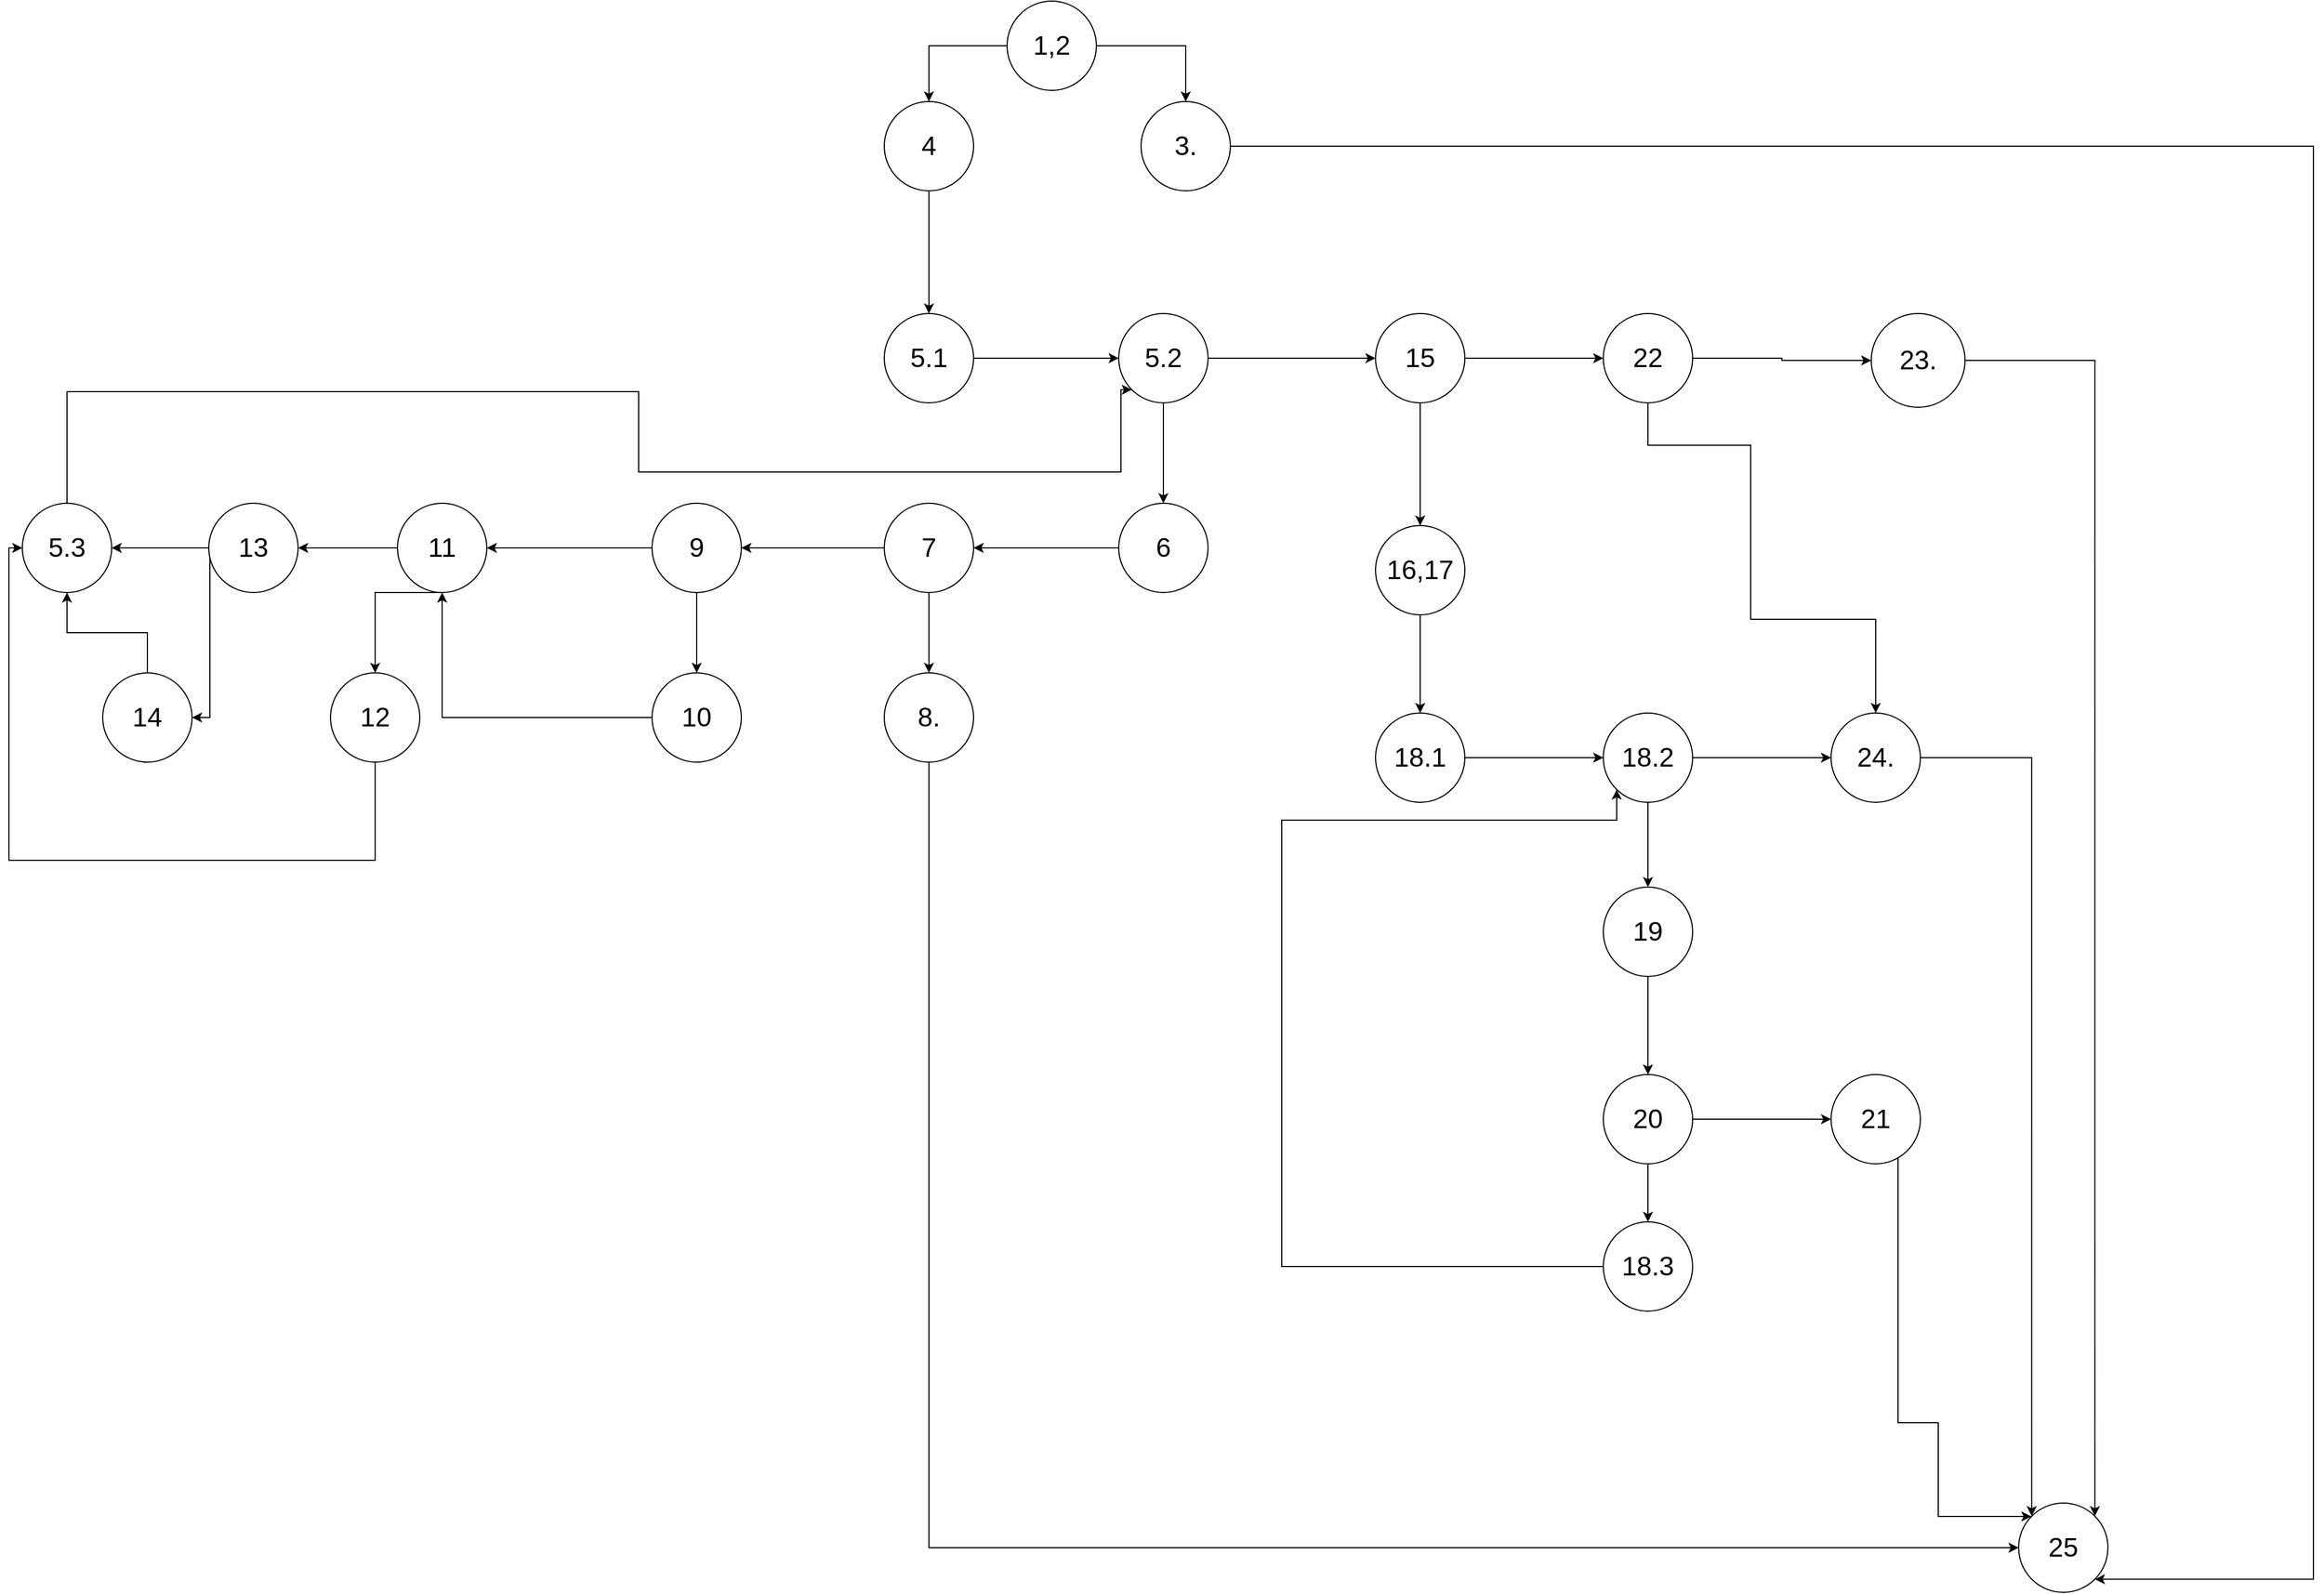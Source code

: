 <mxfile version="27.0.5">
  <diagram name="Page-1" id="oNHioNnpVMdkfkZnejCS">
    <mxGraphModel dx="4183" dy="1467" grid="1" gridSize="12" guides="1" tooltips="1" connect="1" arrows="1" fold="1" page="1" pageScale="1" pageWidth="850" pageHeight="1100" math="0" shadow="0">
      <root>
        <mxCell id="0" />
        <mxCell id="1" parent="0" />
        <mxCell id="UhS12bV-5eenLFscR9gc-3" style="edgeStyle=orthogonalEdgeStyle;rounded=0;orthogonalLoop=1;jettySize=auto;html=1;" edge="1" parent="1" source="UhS12bV-5eenLFscR9gc-1" target="UhS12bV-5eenLFscR9gc-2">
          <mxGeometry relative="1" as="geometry" />
        </mxCell>
        <mxCell id="UhS12bV-5eenLFscR9gc-5" style="edgeStyle=orthogonalEdgeStyle;rounded=0;orthogonalLoop=1;jettySize=auto;html=1;" edge="1" parent="1" source="UhS12bV-5eenLFscR9gc-1" target="UhS12bV-5eenLFscR9gc-4">
          <mxGeometry relative="1" as="geometry" />
        </mxCell>
        <mxCell id="UhS12bV-5eenLFscR9gc-1" value="&lt;font style=&quot;font-size: 24px;&quot;&gt;1,2&lt;/font&gt;" style="ellipse;whiteSpace=wrap;html=1;aspect=fixed;" vertex="1" parent="1">
          <mxGeometry x="210" y="70" width="80" height="80" as="geometry" />
        </mxCell>
        <mxCell id="UhS12bV-5eenLFscR9gc-74" style="edgeStyle=orthogonalEdgeStyle;rounded=0;orthogonalLoop=1;jettySize=auto;html=1;entryX=1;entryY=1;entryDx=0;entryDy=0;" edge="1" parent="1" source="UhS12bV-5eenLFscR9gc-2" target="UhS12bV-5eenLFscR9gc-68">
          <mxGeometry relative="1" as="geometry">
            <Array as="points">
              <mxPoint x="1380" y="200" />
              <mxPoint x="1380" y="1484" />
            </Array>
          </mxGeometry>
        </mxCell>
        <mxCell id="UhS12bV-5eenLFscR9gc-2" value="&lt;span style=&quot;font-size: 24px;&quot;&gt;3.&lt;/span&gt;" style="ellipse;whiteSpace=wrap;html=1;aspect=fixed;" vertex="1" parent="1">
          <mxGeometry x="330" y="160" width="80" height="80" as="geometry" />
        </mxCell>
        <mxCell id="UhS12bV-5eenLFscR9gc-9" style="edgeStyle=orthogonalEdgeStyle;rounded=0;orthogonalLoop=1;jettySize=auto;html=1;" edge="1" parent="1" source="UhS12bV-5eenLFscR9gc-4" target="UhS12bV-5eenLFscR9gc-8">
          <mxGeometry relative="1" as="geometry" />
        </mxCell>
        <mxCell id="UhS12bV-5eenLFscR9gc-4" value="&lt;font style=&quot;font-size: 24px;&quot;&gt;4&lt;/font&gt;" style="ellipse;whiteSpace=wrap;html=1;aspect=fixed;" vertex="1" parent="1">
          <mxGeometry x="100" y="160" width="80" height="80" as="geometry" />
        </mxCell>
        <mxCell id="UhS12bV-5eenLFscR9gc-11" style="edgeStyle=orthogonalEdgeStyle;rounded=0;orthogonalLoop=1;jettySize=auto;html=1;" edge="1" parent="1" source="UhS12bV-5eenLFscR9gc-8" target="UhS12bV-5eenLFscR9gc-10">
          <mxGeometry relative="1" as="geometry" />
        </mxCell>
        <mxCell id="UhS12bV-5eenLFscR9gc-8" value="&lt;font style=&quot;font-size: 24px;&quot;&gt;5.1&lt;/font&gt;" style="ellipse;whiteSpace=wrap;html=1;aspect=fixed;" vertex="1" parent="1">
          <mxGeometry x="100" y="350" width="80" height="80" as="geometry" />
        </mxCell>
        <mxCell id="UhS12bV-5eenLFscR9gc-15" style="edgeStyle=orthogonalEdgeStyle;rounded=0;orthogonalLoop=1;jettySize=auto;html=1;" edge="1" parent="1" source="UhS12bV-5eenLFscR9gc-10" target="UhS12bV-5eenLFscR9gc-12">
          <mxGeometry relative="1" as="geometry" />
        </mxCell>
        <mxCell id="UhS12bV-5eenLFscR9gc-17" style="edgeStyle=orthogonalEdgeStyle;rounded=0;orthogonalLoop=1;jettySize=auto;html=1;" edge="1" parent="1" source="UhS12bV-5eenLFscR9gc-10" target="UhS12bV-5eenLFscR9gc-16">
          <mxGeometry relative="1" as="geometry" />
        </mxCell>
        <mxCell id="UhS12bV-5eenLFscR9gc-10" value="&lt;font style=&quot;font-size: 24px;&quot;&gt;5.2&lt;/font&gt;" style="ellipse;whiteSpace=wrap;html=1;aspect=fixed;" vertex="1" parent="1">
          <mxGeometry x="310" y="350" width="80" height="80" as="geometry" />
        </mxCell>
        <mxCell id="UhS12bV-5eenLFscR9gc-20" style="edgeStyle=orthogonalEdgeStyle;rounded=0;orthogonalLoop=1;jettySize=auto;html=1;" edge="1" parent="1" source="UhS12bV-5eenLFscR9gc-12" target="UhS12bV-5eenLFscR9gc-18">
          <mxGeometry relative="1" as="geometry" />
        </mxCell>
        <mxCell id="UhS12bV-5eenLFscR9gc-12" value="&lt;font style=&quot;font-size: 24px;&quot;&gt;6&lt;/font&gt;" style="ellipse;whiteSpace=wrap;html=1;aspect=fixed;" vertex="1" parent="1">
          <mxGeometry x="310" y="520" width="80" height="80" as="geometry" />
        </mxCell>
        <mxCell id="UhS12bV-5eenLFscR9gc-42" style="edgeStyle=orthogonalEdgeStyle;rounded=0;orthogonalLoop=1;jettySize=auto;html=1;" edge="1" parent="1" source="UhS12bV-5eenLFscR9gc-16" target="UhS12bV-5eenLFscR9gc-43">
          <mxGeometry relative="1" as="geometry">
            <mxPoint x="583.0" y="550" as="targetPoint" />
          </mxGeometry>
        </mxCell>
        <mxCell id="UhS12bV-5eenLFscR9gc-45" style="edgeStyle=orthogonalEdgeStyle;rounded=0;orthogonalLoop=1;jettySize=auto;html=1;" edge="1" parent="1" source="UhS12bV-5eenLFscR9gc-16" target="UhS12bV-5eenLFscR9gc-44">
          <mxGeometry relative="1" as="geometry" />
        </mxCell>
        <mxCell id="UhS12bV-5eenLFscR9gc-16" value="&lt;font style=&quot;font-size: 24px;&quot;&gt;15&lt;/font&gt;" style="ellipse;whiteSpace=wrap;html=1;aspect=fixed;" vertex="1" parent="1">
          <mxGeometry x="540" y="350" width="80" height="80" as="geometry" />
        </mxCell>
        <mxCell id="UhS12bV-5eenLFscR9gc-22" style="edgeStyle=orthogonalEdgeStyle;rounded=0;orthogonalLoop=1;jettySize=auto;html=1;" edge="1" parent="1" source="UhS12bV-5eenLFscR9gc-18" target="UhS12bV-5eenLFscR9gc-21">
          <mxGeometry relative="1" as="geometry" />
        </mxCell>
        <mxCell id="UhS12bV-5eenLFscR9gc-24" style="edgeStyle=orthogonalEdgeStyle;rounded=0;orthogonalLoop=1;jettySize=auto;html=1;" edge="1" parent="1" source="UhS12bV-5eenLFscR9gc-18" target="UhS12bV-5eenLFscR9gc-23">
          <mxGeometry relative="1" as="geometry" />
        </mxCell>
        <mxCell id="UhS12bV-5eenLFscR9gc-18" value="&lt;font style=&quot;font-size: 24px;&quot;&gt;7&lt;/font&gt;" style="ellipse;whiteSpace=wrap;html=1;aspect=fixed;" vertex="1" parent="1">
          <mxGeometry x="100" y="520" width="80" height="80" as="geometry" />
        </mxCell>
        <mxCell id="UhS12bV-5eenLFscR9gc-70" style="edgeStyle=orthogonalEdgeStyle;rounded=0;orthogonalLoop=1;jettySize=auto;html=1;entryX=0;entryY=0.5;entryDx=0;entryDy=0;" edge="1" parent="1" source="UhS12bV-5eenLFscR9gc-21" target="UhS12bV-5eenLFscR9gc-68">
          <mxGeometry relative="1" as="geometry">
            <Array as="points">
              <mxPoint x="140" y="1456" />
            </Array>
          </mxGeometry>
        </mxCell>
        <mxCell id="UhS12bV-5eenLFscR9gc-21" value="&lt;font style=&quot;font-size: 24px;&quot;&gt;8.&lt;/font&gt;" style="ellipse;whiteSpace=wrap;html=1;aspect=fixed;" vertex="1" parent="1">
          <mxGeometry x="100" y="672" width="80" height="80" as="geometry" />
        </mxCell>
        <mxCell id="UhS12bV-5eenLFscR9gc-26" style="edgeStyle=orthogonalEdgeStyle;rounded=0;orthogonalLoop=1;jettySize=auto;html=1;" edge="1" parent="1" source="UhS12bV-5eenLFscR9gc-23" target="UhS12bV-5eenLFscR9gc-25">
          <mxGeometry relative="1" as="geometry" />
        </mxCell>
        <mxCell id="UhS12bV-5eenLFscR9gc-28" style="edgeStyle=orthogonalEdgeStyle;rounded=0;orthogonalLoop=1;jettySize=auto;html=1;" edge="1" parent="1" source="UhS12bV-5eenLFscR9gc-23" target="UhS12bV-5eenLFscR9gc-27">
          <mxGeometry relative="1" as="geometry" />
        </mxCell>
        <mxCell id="UhS12bV-5eenLFscR9gc-23" value="&lt;font style=&quot;font-size: 24px;&quot;&gt;9&lt;/font&gt;" style="ellipse;whiteSpace=wrap;html=1;aspect=fixed;" vertex="1" parent="1">
          <mxGeometry x="-108" y="520" width="80" height="80" as="geometry" />
        </mxCell>
        <mxCell id="UhS12bV-5eenLFscR9gc-34" style="edgeStyle=orthogonalEdgeStyle;rounded=0;orthogonalLoop=1;jettySize=auto;html=1;" edge="1" parent="1" source="UhS12bV-5eenLFscR9gc-25" target="UhS12bV-5eenLFscR9gc-27">
          <mxGeometry relative="1" as="geometry">
            <mxPoint x="-180" y="660" as="targetPoint" />
          </mxGeometry>
        </mxCell>
        <mxCell id="UhS12bV-5eenLFscR9gc-25" value="&lt;font style=&quot;font-size: 24px;&quot;&gt;10&lt;/font&gt;" style="ellipse;whiteSpace=wrap;html=1;aspect=fixed;" vertex="1" parent="1">
          <mxGeometry x="-108" y="672" width="80" height="80" as="geometry" />
        </mxCell>
        <mxCell id="UhS12bV-5eenLFscR9gc-30" style="edgeStyle=orthogonalEdgeStyle;rounded=0;orthogonalLoop=1;jettySize=auto;html=1;" edge="1" parent="1" source="UhS12bV-5eenLFscR9gc-27" target="UhS12bV-5eenLFscR9gc-29">
          <mxGeometry relative="1" as="geometry">
            <Array as="points">
              <mxPoint x="-356" y="600" />
            </Array>
          </mxGeometry>
        </mxCell>
        <mxCell id="UhS12bV-5eenLFscR9gc-32" style="edgeStyle=orthogonalEdgeStyle;rounded=0;orthogonalLoop=1;jettySize=auto;html=1;" edge="1" parent="1" source="UhS12bV-5eenLFscR9gc-27" target="UhS12bV-5eenLFscR9gc-31">
          <mxGeometry relative="1" as="geometry" />
        </mxCell>
        <mxCell id="UhS12bV-5eenLFscR9gc-27" value="&lt;font style=&quot;font-size: 24px;&quot;&gt;11&lt;/font&gt;" style="ellipse;whiteSpace=wrap;html=1;aspect=fixed;" vertex="1" parent="1">
          <mxGeometry x="-336" y="520" width="80" height="80" as="geometry" />
        </mxCell>
        <mxCell id="UhS12bV-5eenLFscR9gc-75" style="edgeStyle=orthogonalEdgeStyle;rounded=0;orthogonalLoop=1;jettySize=auto;html=1;" edge="1" parent="1" source="UhS12bV-5eenLFscR9gc-29" target="UhS12bV-5eenLFscR9gc-37">
          <mxGeometry relative="1" as="geometry">
            <Array as="points">
              <mxPoint x="-356" y="840" />
              <mxPoint x="-684" y="840" />
              <mxPoint x="-684" y="560" />
            </Array>
          </mxGeometry>
        </mxCell>
        <mxCell id="UhS12bV-5eenLFscR9gc-29" value="&lt;font style=&quot;font-size: 24px;&quot;&gt;12&lt;/font&gt;" style="ellipse;whiteSpace=wrap;html=1;aspect=fixed;" vertex="1" parent="1">
          <mxGeometry x="-396" y="672" width="80" height="80" as="geometry" />
        </mxCell>
        <mxCell id="UhS12bV-5eenLFscR9gc-36" style="edgeStyle=orthogonalEdgeStyle;rounded=0;orthogonalLoop=1;jettySize=auto;html=1;" edge="1" parent="1" source="UhS12bV-5eenLFscR9gc-31" target="UhS12bV-5eenLFscR9gc-35">
          <mxGeometry relative="1" as="geometry">
            <Array as="points">
              <mxPoint x="-504" y="712" />
            </Array>
          </mxGeometry>
        </mxCell>
        <mxCell id="UhS12bV-5eenLFscR9gc-38" style="edgeStyle=orthogonalEdgeStyle;rounded=0;orthogonalLoop=1;jettySize=auto;html=1;" edge="1" parent="1" source="UhS12bV-5eenLFscR9gc-31" target="UhS12bV-5eenLFscR9gc-37">
          <mxGeometry relative="1" as="geometry" />
        </mxCell>
        <mxCell id="UhS12bV-5eenLFscR9gc-31" value="&lt;font style=&quot;font-size: 24px;&quot;&gt;13&lt;/font&gt;" style="ellipse;whiteSpace=wrap;html=1;aspect=fixed;" vertex="1" parent="1">
          <mxGeometry x="-505" y="520" width="80" height="80" as="geometry" />
        </mxCell>
        <mxCell id="UhS12bV-5eenLFscR9gc-40" style="edgeStyle=orthogonalEdgeStyle;rounded=0;orthogonalLoop=1;jettySize=auto;html=1;" edge="1" parent="1" source="UhS12bV-5eenLFscR9gc-35" target="UhS12bV-5eenLFscR9gc-37">
          <mxGeometry relative="1" as="geometry" />
        </mxCell>
        <mxCell id="UhS12bV-5eenLFscR9gc-35" value="&lt;font style=&quot;font-size: 24px;&quot;&gt;14&lt;/font&gt;" style="ellipse;whiteSpace=wrap;html=1;aspect=fixed;" vertex="1" parent="1">
          <mxGeometry x="-600" y="672" width="80" height="80" as="geometry" />
        </mxCell>
        <mxCell id="UhS12bV-5eenLFscR9gc-39" style="edgeStyle=orthogonalEdgeStyle;rounded=0;orthogonalLoop=1;jettySize=auto;html=1;entryX=0;entryY=1;entryDx=0;entryDy=0;" edge="1" parent="1" source="UhS12bV-5eenLFscR9gc-37" target="UhS12bV-5eenLFscR9gc-10">
          <mxGeometry relative="1" as="geometry">
            <mxPoint x="312" y="456" as="targetPoint" />
            <Array as="points">
              <mxPoint x="-632" y="420" />
              <mxPoint x="-120" y="420" />
              <mxPoint x="-120" y="492" />
              <mxPoint x="312" y="492" />
              <mxPoint x="312" y="418" />
            </Array>
          </mxGeometry>
        </mxCell>
        <mxCell id="UhS12bV-5eenLFscR9gc-37" value="&lt;font style=&quot;font-size: 24px;&quot;&gt;5.3&lt;/font&gt;" style="ellipse;whiteSpace=wrap;html=1;aspect=fixed;" vertex="1" parent="1">
          <mxGeometry x="-672" y="520" width="80" height="80" as="geometry" />
        </mxCell>
        <mxCell id="UhS12bV-5eenLFscR9gc-47" style="edgeStyle=orthogonalEdgeStyle;rounded=0;orthogonalLoop=1;jettySize=auto;html=1;" edge="1" parent="1" source="UhS12bV-5eenLFscR9gc-43" target="UhS12bV-5eenLFscR9gc-46">
          <mxGeometry relative="1" as="geometry" />
        </mxCell>
        <mxCell id="UhS12bV-5eenLFscR9gc-43" value="&lt;font style=&quot;font-size: 24px;&quot;&gt;16,17&lt;/font&gt;" style="ellipse;whiteSpace=wrap;html=1;aspect=fixed;" vertex="1" parent="1">
          <mxGeometry x="540" y="540" width="80" height="80" as="geometry" />
        </mxCell>
        <mxCell id="UhS12bV-5eenLFscR9gc-66" style="edgeStyle=orthogonalEdgeStyle;rounded=0;orthogonalLoop=1;jettySize=auto;html=1;" edge="1" parent="1" source="UhS12bV-5eenLFscR9gc-44" target="UhS12bV-5eenLFscR9gc-65">
          <mxGeometry relative="1" as="geometry" />
        </mxCell>
        <mxCell id="UhS12bV-5eenLFscR9gc-67" style="edgeStyle=orthogonalEdgeStyle;rounded=0;orthogonalLoop=1;jettySize=auto;html=1;" edge="1" parent="1" source="UhS12bV-5eenLFscR9gc-44" target="UhS12bV-5eenLFscR9gc-52">
          <mxGeometry relative="1" as="geometry">
            <Array as="points">
              <mxPoint x="784" y="468" />
              <mxPoint x="876" y="468" />
              <mxPoint x="876" y="624" />
              <mxPoint x="988" y="624" />
            </Array>
          </mxGeometry>
        </mxCell>
        <mxCell id="UhS12bV-5eenLFscR9gc-44" value="&lt;font style=&quot;font-size: 24px;&quot;&gt;22&lt;/font&gt;" style="ellipse;whiteSpace=wrap;html=1;aspect=fixed;" vertex="1" parent="1">
          <mxGeometry x="744" y="350" width="80" height="80" as="geometry" />
        </mxCell>
        <mxCell id="UhS12bV-5eenLFscR9gc-49" style="edgeStyle=orthogonalEdgeStyle;rounded=0;orthogonalLoop=1;jettySize=auto;html=1;" edge="1" parent="1" source="UhS12bV-5eenLFscR9gc-46" target="UhS12bV-5eenLFscR9gc-48">
          <mxGeometry relative="1" as="geometry" />
        </mxCell>
        <mxCell id="UhS12bV-5eenLFscR9gc-46" value="&lt;font style=&quot;font-size: 24px;&quot;&gt;18.1&lt;/font&gt;" style="ellipse;whiteSpace=wrap;html=1;aspect=fixed;" vertex="1" parent="1">
          <mxGeometry x="540" y="708" width="80" height="80" as="geometry" />
        </mxCell>
        <mxCell id="UhS12bV-5eenLFscR9gc-51" style="edgeStyle=orthogonalEdgeStyle;rounded=0;orthogonalLoop=1;jettySize=auto;html=1;" edge="1" parent="1" source="UhS12bV-5eenLFscR9gc-48" target="UhS12bV-5eenLFscR9gc-50">
          <mxGeometry relative="1" as="geometry" />
        </mxCell>
        <mxCell id="UhS12bV-5eenLFscR9gc-53" style="edgeStyle=orthogonalEdgeStyle;rounded=0;orthogonalLoop=1;jettySize=auto;html=1;" edge="1" parent="1" source="UhS12bV-5eenLFscR9gc-48" target="UhS12bV-5eenLFscR9gc-52">
          <mxGeometry relative="1" as="geometry" />
        </mxCell>
        <mxCell id="UhS12bV-5eenLFscR9gc-48" value="&lt;font style=&quot;font-size: 24px;&quot;&gt;18.2&lt;/font&gt;" style="ellipse;whiteSpace=wrap;html=1;aspect=fixed;" vertex="1" parent="1">
          <mxGeometry x="744" y="708" width="80" height="80" as="geometry" />
        </mxCell>
        <mxCell id="UhS12bV-5eenLFscR9gc-55" style="edgeStyle=orthogonalEdgeStyle;rounded=0;orthogonalLoop=1;jettySize=auto;html=1;" edge="1" parent="1" source="UhS12bV-5eenLFscR9gc-60" target="UhS12bV-5eenLFscR9gc-54">
          <mxGeometry relative="1" as="geometry" />
        </mxCell>
        <mxCell id="UhS12bV-5eenLFscR9gc-61" style="edgeStyle=orthogonalEdgeStyle;rounded=0;orthogonalLoop=1;jettySize=auto;html=1;" edge="1" parent="1" source="UhS12bV-5eenLFscR9gc-50" target="UhS12bV-5eenLFscR9gc-60">
          <mxGeometry relative="1" as="geometry" />
        </mxCell>
        <mxCell id="UhS12bV-5eenLFscR9gc-50" value="&lt;span style=&quot;font-size: 24px;&quot;&gt;19&lt;/span&gt;" style="ellipse;whiteSpace=wrap;html=1;aspect=fixed;" vertex="1" parent="1">
          <mxGeometry x="744" y="864" width="80" height="80" as="geometry" />
        </mxCell>
        <mxCell id="UhS12bV-5eenLFscR9gc-71" style="edgeStyle=orthogonalEdgeStyle;rounded=0;orthogonalLoop=1;jettySize=auto;html=1;entryX=0;entryY=0;entryDx=0;entryDy=0;" edge="1" parent="1" source="UhS12bV-5eenLFscR9gc-52" target="UhS12bV-5eenLFscR9gc-68">
          <mxGeometry relative="1" as="geometry" />
        </mxCell>
        <mxCell id="UhS12bV-5eenLFscR9gc-52" value="&lt;font style=&quot;font-size: 24px;&quot;&gt;24.&lt;/font&gt;" style="ellipse;whiteSpace=wrap;html=1;aspect=fixed;" vertex="1" parent="1">
          <mxGeometry x="948" y="708" width="80" height="80" as="geometry" />
        </mxCell>
        <mxCell id="UhS12bV-5eenLFscR9gc-76" style="edgeStyle=orthogonalEdgeStyle;rounded=0;orthogonalLoop=1;jettySize=auto;html=1;" edge="1" parent="1" source="UhS12bV-5eenLFscR9gc-54" target="UhS12bV-5eenLFscR9gc-68">
          <mxGeometry relative="1" as="geometry">
            <Array as="points">
              <mxPoint x="1008" y="1344" />
              <mxPoint x="1044" y="1344" />
              <mxPoint x="1044" y="1428" />
            </Array>
          </mxGeometry>
        </mxCell>
        <mxCell id="UhS12bV-5eenLFscR9gc-54" value="&lt;font style=&quot;font-size: 24px;&quot;&gt;21&lt;/font&gt;" style="ellipse;whiteSpace=wrap;html=1;aspect=fixed;" vertex="1" parent="1">
          <mxGeometry x="948" y="1032" width="80" height="80" as="geometry" />
        </mxCell>
        <mxCell id="UhS12bV-5eenLFscR9gc-64" style="edgeStyle=orthogonalEdgeStyle;rounded=0;orthogonalLoop=1;jettySize=auto;html=1;" edge="1" parent="1" source="UhS12bV-5eenLFscR9gc-56" target="UhS12bV-5eenLFscR9gc-48">
          <mxGeometry relative="1" as="geometry">
            <mxPoint x="600" y="828" as="targetPoint" />
            <Array as="points">
              <mxPoint x="456" y="1204" />
              <mxPoint x="456" y="804" />
              <mxPoint x="756" y="804" />
            </Array>
          </mxGeometry>
        </mxCell>
        <mxCell id="UhS12bV-5eenLFscR9gc-56" value="&lt;font style=&quot;font-size: 24px;&quot;&gt;18.3&lt;/font&gt;" style="ellipse;whiteSpace=wrap;html=1;aspect=fixed;" vertex="1" parent="1">
          <mxGeometry x="744" y="1164" width="80" height="80" as="geometry" />
        </mxCell>
        <mxCell id="UhS12bV-5eenLFscR9gc-62" style="edgeStyle=orthogonalEdgeStyle;rounded=0;orthogonalLoop=1;jettySize=auto;html=1;" edge="1" parent="1" source="UhS12bV-5eenLFscR9gc-60" target="UhS12bV-5eenLFscR9gc-56">
          <mxGeometry relative="1" as="geometry" />
        </mxCell>
        <mxCell id="UhS12bV-5eenLFscR9gc-60" value="&lt;font style=&quot;font-size: 24px;&quot;&gt;20&lt;/font&gt;" style="ellipse;whiteSpace=wrap;html=1;aspect=fixed;" vertex="1" parent="1">
          <mxGeometry x="744" y="1032" width="80" height="80" as="geometry" />
        </mxCell>
        <mxCell id="UhS12bV-5eenLFscR9gc-73" style="edgeStyle=orthogonalEdgeStyle;rounded=0;orthogonalLoop=1;jettySize=auto;html=1;entryX=1;entryY=0;entryDx=0;entryDy=0;" edge="1" parent="1" source="UhS12bV-5eenLFscR9gc-65" target="UhS12bV-5eenLFscR9gc-68">
          <mxGeometry relative="1" as="geometry" />
        </mxCell>
        <mxCell id="UhS12bV-5eenLFscR9gc-65" value="&lt;font style=&quot;font-size: 24px;&quot;&gt;23.&lt;/font&gt;" style="ellipse;whiteSpace=wrap;html=1;aspect=fixed;" vertex="1" parent="1">
          <mxGeometry x="984" y="350" width="84" height="84" as="geometry" />
        </mxCell>
        <mxCell id="UhS12bV-5eenLFscR9gc-68" value="&lt;font style=&quot;font-size: 24px;&quot;&gt;25&lt;/font&gt;" style="ellipse;whiteSpace=wrap;html=1;aspect=fixed;" vertex="1" parent="1">
          <mxGeometry x="1116" y="1416" width="80" height="80" as="geometry" />
        </mxCell>
      </root>
    </mxGraphModel>
  </diagram>
</mxfile>
